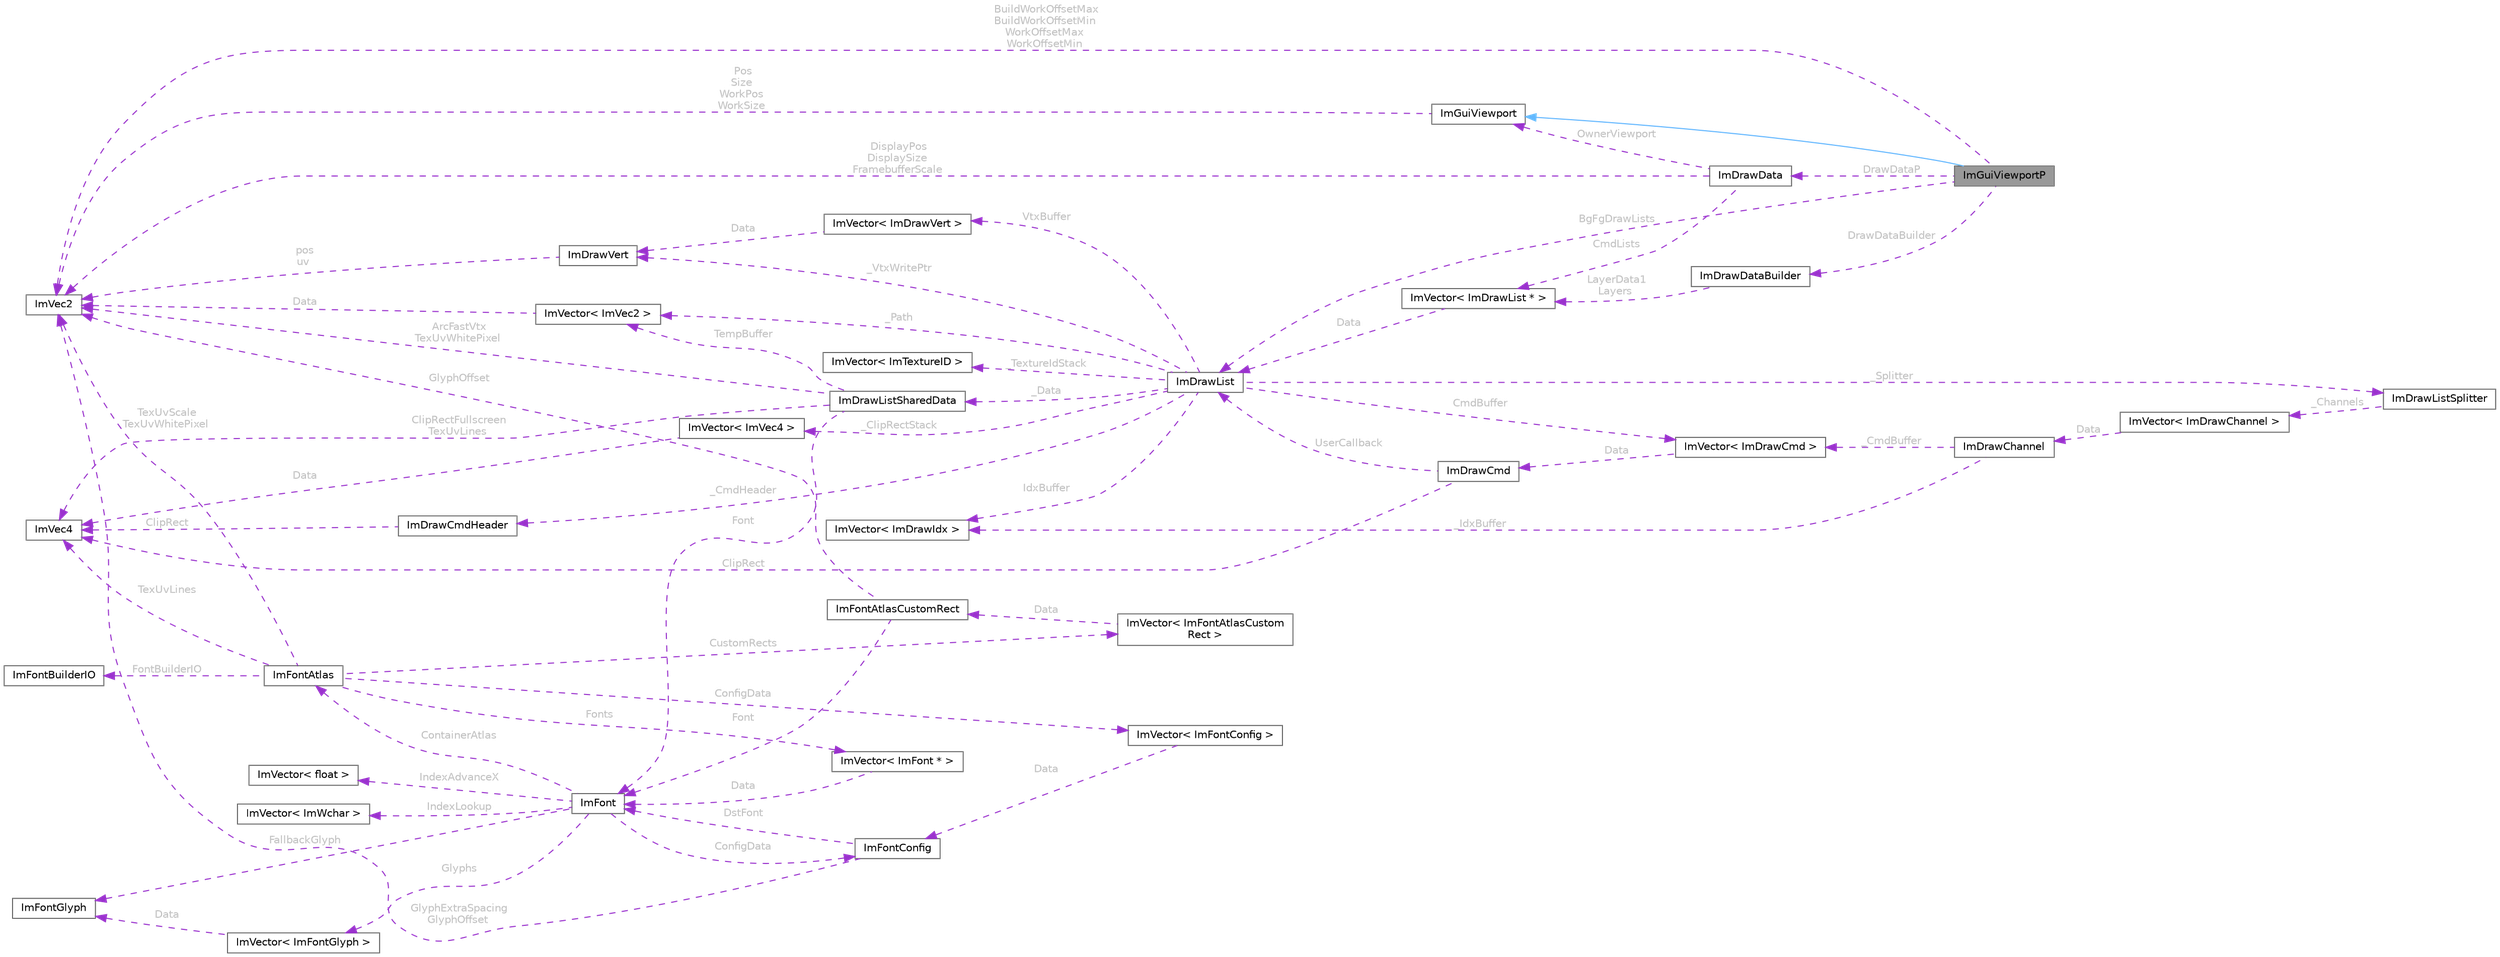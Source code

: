 digraph "ImGuiViewportP"
{
 // LATEX_PDF_SIZE
  bgcolor="transparent";
  edge [fontname=Helvetica,fontsize=10,labelfontname=Helvetica,labelfontsize=10];
  node [fontname=Helvetica,fontsize=10,shape=box,height=0.2,width=0.4];
  rankdir="LR";
  Node1 [id="Node000001",label="ImGuiViewportP",height=0.2,width=0.4,color="gray40", fillcolor="grey60", style="filled", fontcolor="black",tooltip=" "];
  Node2 -> Node1 [id="edge1_Node000001_Node000002",dir="back",color="steelblue1",style="solid",tooltip=" "];
  Node2 [id="Node000002",label="ImGuiViewport",height=0.2,width=0.4,color="gray40", fillcolor="white", style="filled",URL="$structImGuiViewport.html",tooltip=" "];
  Node3 -> Node2 [id="edge2_Node000002_Node000003",dir="back",color="darkorchid3",style="dashed",tooltip=" ",label=" Pos\nSize\nWorkPos\nWorkSize",fontcolor="grey" ];
  Node3 [id="Node000003",label="ImVec2",height=0.2,width=0.4,color="gray40", fillcolor="white", style="filled",URL="$structImVec2.html",tooltip=" "];
  Node4 -> Node1 [id="edge3_Node000001_Node000004",dir="back",color="darkorchid3",style="dashed",tooltip=" ",label=" BgFgDrawLists",fontcolor="grey" ];
  Node4 [id="Node000004",label="ImDrawList",height=0.2,width=0.4,color="gray40", fillcolor="white", style="filled",URL="$structImDrawList.html",tooltip=" "];
  Node5 -> Node4 [id="edge4_Node000004_Node000005",dir="back",color="darkorchid3",style="dashed",tooltip=" ",label=" CmdBuffer",fontcolor="grey" ];
  Node5 [id="Node000005",label="ImVector\< ImDrawCmd \>",height=0.2,width=0.4,color="gray40", fillcolor="white", style="filled",URL="$structImVector.html",tooltip=" "];
  Node6 -> Node5 [id="edge5_Node000005_Node000006",dir="back",color="darkorchid3",style="dashed",tooltip=" ",label=" Data",fontcolor="grey" ];
  Node6 [id="Node000006",label="ImDrawCmd",height=0.2,width=0.4,color="gray40", fillcolor="white", style="filled",URL="$structImDrawCmd.html",tooltip=" "];
  Node7 -> Node6 [id="edge6_Node000006_Node000007",dir="back",color="darkorchid3",style="dashed",tooltip=" ",label=" ClipRect",fontcolor="grey" ];
  Node7 [id="Node000007",label="ImVec4",height=0.2,width=0.4,color="gray40", fillcolor="white", style="filled",URL="$structImVec4.html",tooltip=" "];
  Node4 -> Node6 [id="edge7_Node000006_Node000004",dir="back",color="darkorchid3",style="dashed",tooltip=" ",label=" UserCallback",fontcolor="grey" ];
  Node8 -> Node4 [id="edge8_Node000004_Node000008",dir="back",color="darkorchid3",style="dashed",tooltip=" ",label=" IdxBuffer",fontcolor="grey" ];
  Node8 [id="Node000008",label="ImVector\< ImDrawIdx \>",height=0.2,width=0.4,color="gray40", fillcolor="white", style="filled",URL="$structImVector.html",tooltip=" "];
  Node9 -> Node4 [id="edge9_Node000004_Node000009",dir="back",color="darkorchid3",style="dashed",tooltip=" ",label=" VtxBuffer",fontcolor="grey" ];
  Node9 [id="Node000009",label="ImVector\< ImDrawVert \>",height=0.2,width=0.4,color="gray40", fillcolor="white", style="filled",URL="$structImVector.html",tooltip=" "];
  Node10 -> Node9 [id="edge10_Node000009_Node000010",dir="back",color="darkorchid3",style="dashed",tooltip=" ",label=" Data",fontcolor="grey" ];
  Node10 [id="Node000010",label="ImDrawVert",height=0.2,width=0.4,color="gray40", fillcolor="white", style="filled",URL="$structImDrawVert.html",tooltip=" "];
  Node3 -> Node10 [id="edge11_Node000010_Node000003",dir="back",color="darkorchid3",style="dashed",tooltip=" ",label=" pos\nuv",fontcolor="grey" ];
  Node11 -> Node4 [id="edge12_Node000004_Node000011",dir="back",color="darkorchid3",style="dashed",tooltip=" ",label=" _Data",fontcolor="grey" ];
  Node11 [id="Node000011",label="ImDrawListSharedData",height=0.2,width=0.4,color="gray40", fillcolor="white", style="filled",URL="$structImDrawListSharedData.html",tooltip=" "];
  Node3 -> Node11 [id="edge13_Node000011_Node000003",dir="back",color="darkorchid3",style="dashed",tooltip=" ",label=" ArcFastVtx\nTexUvWhitePixel",fontcolor="grey" ];
  Node12 -> Node11 [id="edge14_Node000011_Node000012",dir="back",color="darkorchid3",style="dashed",tooltip=" ",label=" Font",fontcolor="grey" ];
  Node12 [id="Node000012",label="ImFont",height=0.2,width=0.4,color="gray40", fillcolor="white", style="filled",URL="$structImFont.html",tooltip=" "];
  Node13 -> Node12 [id="edge15_Node000012_Node000013",dir="back",color="darkorchid3",style="dashed",tooltip=" ",label=" IndexAdvanceX",fontcolor="grey" ];
  Node13 [id="Node000013",label="ImVector\< float \>",height=0.2,width=0.4,color="gray40", fillcolor="white", style="filled",URL="$structImVector.html",tooltip=" "];
  Node14 -> Node12 [id="edge16_Node000012_Node000014",dir="back",color="darkorchid3",style="dashed",tooltip=" ",label=" IndexLookup",fontcolor="grey" ];
  Node14 [id="Node000014",label="ImVector\< ImWchar \>",height=0.2,width=0.4,color="gray40", fillcolor="white", style="filled",URL="$structImVector.html",tooltip=" "];
  Node15 -> Node12 [id="edge17_Node000012_Node000015",dir="back",color="darkorchid3",style="dashed",tooltip=" ",label=" Glyphs",fontcolor="grey" ];
  Node15 [id="Node000015",label="ImVector\< ImFontGlyph \>",height=0.2,width=0.4,color="gray40", fillcolor="white", style="filled",URL="$structImVector.html",tooltip=" "];
  Node16 -> Node15 [id="edge18_Node000015_Node000016",dir="back",color="darkorchid3",style="dashed",tooltip=" ",label=" Data",fontcolor="grey" ];
  Node16 [id="Node000016",label="ImFontGlyph",height=0.2,width=0.4,color="gray40", fillcolor="white", style="filled",URL="$structImFontGlyph.html",tooltip=" "];
  Node16 -> Node12 [id="edge19_Node000012_Node000016",dir="back",color="darkorchid3",style="dashed",tooltip=" ",label=" FallbackGlyph",fontcolor="grey" ];
  Node17 -> Node12 [id="edge20_Node000012_Node000017",dir="back",color="darkorchid3",style="dashed",tooltip=" ",label=" ContainerAtlas",fontcolor="grey" ];
  Node17 [id="Node000017",label="ImFontAtlas",height=0.2,width=0.4,color="gray40", fillcolor="white", style="filled",URL="$structImFontAtlas.html",tooltip=" "];
  Node3 -> Node17 [id="edge21_Node000017_Node000003",dir="back",color="darkorchid3",style="dashed",tooltip=" ",label=" TexUvScale\nTexUvWhitePixel",fontcolor="grey" ];
  Node18 -> Node17 [id="edge22_Node000017_Node000018",dir="back",color="darkorchid3",style="dashed",tooltip=" ",label=" Fonts",fontcolor="grey" ];
  Node18 [id="Node000018",label="ImVector\< ImFont * \>",height=0.2,width=0.4,color="gray40", fillcolor="white", style="filled",URL="$structImVector.html",tooltip=" "];
  Node12 -> Node18 [id="edge23_Node000018_Node000012",dir="back",color="darkorchid3",style="dashed",tooltip=" ",label=" Data",fontcolor="grey" ];
  Node19 -> Node17 [id="edge24_Node000017_Node000019",dir="back",color="darkorchid3",style="dashed",tooltip=" ",label=" CustomRects",fontcolor="grey" ];
  Node19 [id="Node000019",label="ImVector\< ImFontAtlasCustom\lRect \>",height=0.2,width=0.4,color="gray40", fillcolor="white", style="filled",URL="$structImVector.html",tooltip=" "];
  Node20 -> Node19 [id="edge25_Node000019_Node000020",dir="back",color="darkorchid3",style="dashed",tooltip=" ",label=" Data",fontcolor="grey" ];
  Node20 [id="Node000020",label="ImFontAtlasCustomRect",height=0.2,width=0.4,color="gray40", fillcolor="white", style="filled",URL="$structImFontAtlasCustomRect.html",tooltip=" "];
  Node3 -> Node20 [id="edge26_Node000020_Node000003",dir="back",color="darkorchid3",style="dashed",tooltip=" ",label=" GlyphOffset",fontcolor="grey" ];
  Node12 -> Node20 [id="edge27_Node000020_Node000012",dir="back",color="darkorchid3",style="dashed",tooltip=" ",label=" Font",fontcolor="grey" ];
  Node21 -> Node17 [id="edge28_Node000017_Node000021",dir="back",color="darkorchid3",style="dashed",tooltip=" ",label=" ConfigData",fontcolor="grey" ];
  Node21 [id="Node000021",label="ImVector\< ImFontConfig \>",height=0.2,width=0.4,color="gray40", fillcolor="white", style="filled",URL="$structImVector.html",tooltip=" "];
  Node22 -> Node21 [id="edge29_Node000021_Node000022",dir="back",color="darkorchid3",style="dashed",tooltip=" ",label=" Data",fontcolor="grey" ];
  Node22 [id="Node000022",label="ImFontConfig",height=0.2,width=0.4,color="gray40", fillcolor="white", style="filled",URL="$structImFontConfig.html",tooltip=" "];
  Node3 -> Node22 [id="edge30_Node000022_Node000003",dir="back",color="darkorchid3",style="dashed",tooltip=" ",label=" GlyphExtraSpacing\nGlyphOffset",fontcolor="grey" ];
  Node12 -> Node22 [id="edge31_Node000022_Node000012",dir="back",color="darkorchid3",style="dashed",tooltip=" ",label=" DstFont",fontcolor="grey" ];
  Node7 -> Node17 [id="edge32_Node000017_Node000007",dir="back",color="darkorchid3",style="dashed",tooltip=" ",label=" TexUvLines",fontcolor="grey" ];
  Node23 -> Node17 [id="edge33_Node000017_Node000023",dir="back",color="darkorchid3",style="dashed",tooltip=" ",label=" FontBuilderIO",fontcolor="grey" ];
  Node23 [id="Node000023",label="ImFontBuilderIO",height=0.2,width=0.4,color="gray40", fillcolor="white", style="filled",URL="$structImFontBuilderIO.html",tooltip=" "];
  Node22 -> Node12 [id="edge34_Node000012_Node000022",dir="back",color="darkorchid3",style="dashed",tooltip=" ",label=" ConfigData",fontcolor="grey" ];
  Node7 -> Node11 [id="edge35_Node000011_Node000007",dir="back",color="darkorchid3",style="dashed",tooltip=" ",label=" ClipRectFullscreen\nTexUvLines",fontcolor="grey" ];
  Node24 -> Node11 [id="edge36_Node000011_Node000024",dir="back",color="darkorchid3",style="dashed",tooltip=" ",label=" TempBuffer",fontcolor="grey" ];
  Node24 [id="Node000024",label="ImVector\< ImVec2 \>",height=0.2,width=0.4,color="gray40", fillcolor="white", style="filled",URL="$structImVector.html",tooltip=" "];
  Node3 -> Node24 [id="edge37_Node000024_Node000003",dir="back",color="darkorchid3",style="dashed",tooltip=" ",label=" Data",fontcolor="grey" ];
  Node10 -> Node4 [id="edge38_Node000004_Node000010",dir="back",color="darkorchid3",style="dashed",tooltip=" ",label=" _VtxWritePtr",fontcolor="grey" ];
  Node24 -> Node4 [id="edge39_Node000004_Node000024",dir="back",color="darkorchid3",style="dashed",tooltip=" ",label=" _Path",fontcolor="grey" ];
  Node25 -> Node4 [id="edge40_Node000004_Node000025",dir="back",color="darkorchid3",style="dashed",tooltip=" ",label=" _CmdHeader",fontcolor="grey" ];
  Node25 [id="Node000025",label="ImDrawCmdHeader",height=0.2,width=0.4,color="gray40", fillcolor="white", style="filled",URL="$structImDrawCmdHeader.html",tooltip=" "];
  Node7 -> Node25 [id="edge41_Node000025_Node000007",dir="back",color="darkorchid3",style="dashed",tooltip=" ",label=" ClipRect",fontcolor="grey" ];
  Node26 -> Node4 [id="edge42_Node000004_Node000026",dir="back",color="darkorchid3",style="dashed",tooltip=" ",label=" _Splitter",fontcolor="grey" ];
  Node26 [id="Node000026",label="ImDrawListSplitter",height=0.2,width=0.4,color="gray40", fillcolor="white", style="filled",URL="$structImDrawListSplitter.html",tooltip=" "];
  Node27 -> Node26 [id="edge43_Node000026_Node000027",dir="back",color="darkorchid3",style="dashed",tooltip=" ",label=" _Channels",fontcolor="grey" ];
  Node27 [id="Node000027",label="ImVector\< ImDrawChannel \>",height=0.2,width=0.4,color="gray40", fillcolor="white", style="filled",URL="$structImVector.html",tooltip=" "];
  Node28 -> Node27 [id="edge44_Node000027_Node000028",dir="back",color="darkorchid3",style="dashed",tooltip=" ",label=" Data",fontcolor="grey" ];
  Node28 [id="Node000028",label="ImDrawChannel",height=0.2,width=0.4,color="gray40", fillcolor="white", style="filled",URL="$structImDrawChannel.html",tooltip=" "];
  Node5 -> Node28 [id="edge45_Node000028_Node000005",dir="back",color="darkorchid3",style="dashed",tooltip=" ",label=" _CmdBuffer",fontcolor="grey" ];
  Node8 -> Node28 [id="edge46_Node000028_Node000008",dir="back",color="darkorchid3",style="dashed",tooltip=" ",label=" _IdxBuffer",fontcolor="grey" ];
  Node29 -> Node4 [id="edge47_Node000004_Node000029",dir="back",color="darkorchid3",style="dashed",tooltip=" ",label=" _ClipRectStack",fontcolor="grey" ];
  Node29 [id="Node000029",label="ImVector\< ImVec4 \>",height=0.2,width=0.4,color="gray40", fillcolor="white", style="filled",URL="$structImVector.html",tooltip=" "];
  Node7 -> Node29 [id="edge48_Node000029_Node000007",dir="back",color="darkorchid3",style="dashed",tooltip=" ",label=" Data",fontcolor="grey" ];
  Node30 -> Node4 [id="edge49_Node000004_Node000030",dir="back",color="darkorchid3",style="dashed",tooltip=" ",label=" _TextureIdStack",fontcolor="grey" ];
  Node30 [id="Node000030",label="ImVector\< ImTextureID \>",height=0.2,width=0.4,color="gray40", fillcolor="white", style="filled",URL="$structImVector.html",tooltip=" "];
  Node31 -> Node1 [id="edge50_Node000001_Node000031",dir="back",color="darkorchid3",style="dashed",tooltip=" ",label=" DrawDataP",fontcolor="grey" ];
  Node31 [id="Node000031",label="ImDrawData",height=0.2,width=0.4,color="gray40", fillcolor="white", style="filled",URL="$structImDrawData.html",tooltip=" "];
  Node32 -> Node31 [id="edge51_Node000031_Node000032",dir="back",color="darkorchid3",style="dashed",tooltip=" ",label=" CmdLists",fontcolor="grey" ];
  Node32 [id="Node000032",label="ImVector\< ImDrawList * \>",height=0.2,width=0.4,color="gray40", fillcolor="white", style="filled",URL="$structImVector.html",tooltip=" "];
  Node4 -> Node32 [id="edge52_Node000032_Node000004",dir="back",color="darkorchid3",style="dashed",tooltip=" ",label=" Data",fontcolor="grey" ];
  Node3 -> Node31 [id="edge53_Node000031_Node000003",dir="back",color="darkorchid3",style="dashed",tooltip=" ",label=" DisplayPos\nDisplaySize\nFramebufferScale",fontcolor="grey" ];
  Node2 -> Node31 [id="edge54_Node000031_Node000002",dir="back",color="darkorchid3",style="dashed",tooltip=" ",label=" OwnerViewport",fontcolor="grey" ];
  Node33 -> Node1 [id="edge55_Node000001_Node000033",dir="back",color="darkorchid3",style="dashed",tooltip=" ",label=" DrawDataBuilder",fontcolor="grey" ];
  Node33 [id="Node000033",label="ImDrawDataBuilder",height=0.2,width=0.4,color="gray40", fillcolor="white", style="filled",URL="$structImDrawDataBuilder.html",tooltip=" "];
  Node32 -> Node33 [id="edge56_Node000033_Node000032",dir="back",color="darkorchid3",style="dashed",tooltip=" ",label=" LayerData1\nLayers",fontcolor="grey" ];
  Node3 -> Node1 [id="edge57_Node000001_Node000003",dir="back",color="darkorchid3",style="dashed",tooltip=" ",label=" BuildWorkOffsetMax\nBuildWorkOffsetMin\nWorkOffsetMax\nWorkOffsetMin",fontcolor="grey" ];
}

